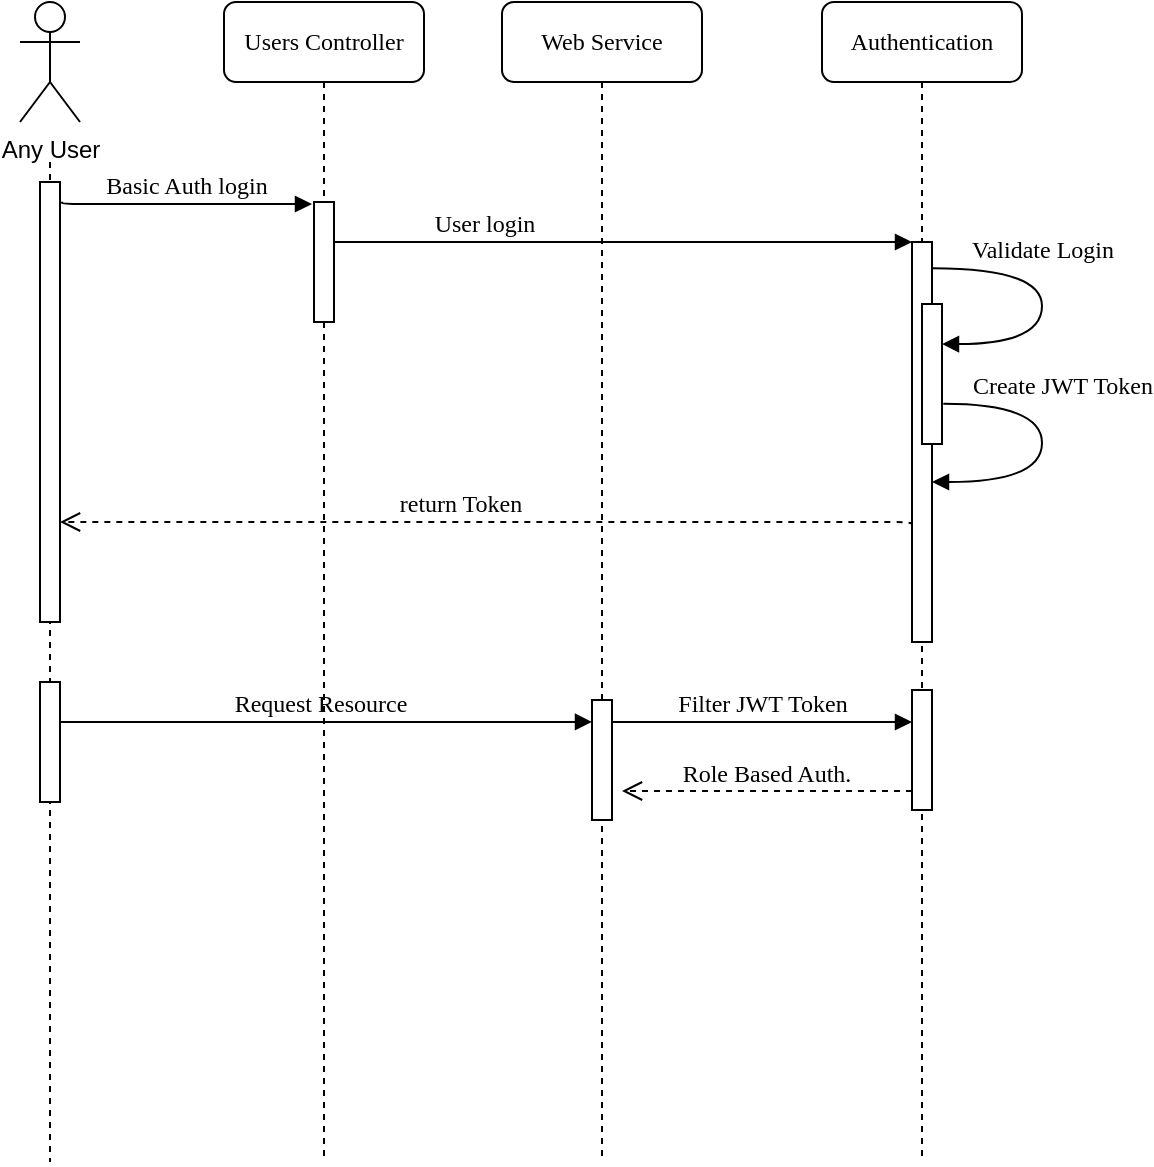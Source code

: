 <mxfile version="14.8.0" type="device"><diagram name="Page-1" id="13e1069c-82ec-6db2-03f1-153e76fe0fe0"><mxGraphModel dx="1222" dy="1180" grid="1" gridSize="10" guides="1" tooltips="1" connect="1" arrows="1" fold="1" page="1" pageScale="1" pageWidth="1100" pageHeight="850" background="none" math="0" shadow="0"><root><mxCell id="0"/><mxCell id="1" parent="0"/><mxCell id="7baba1c4bc27f4b0-2" value="Web Service" style="shape=umlLifeline;perimeter=lifelinePerimeter;whiteSpace=wrap;html=1;container=1;collapsible=0;recursiveResize=0;outlineConnect=0;rounded=1;shadow=0;comic=0;labelBackgroundColor=none;strokeWidth=1;fontFamily=Verdana;fontSize=12;align=center;" parent="1" vertex="1"><mxGeometry x="361" y="80" width="100" height="580" as="geometry"/></mxCell><mxCell id="7baba1c4bc27f4b0-3" value="Authentication" style="shape=umlLifeline;perimeter=lifelinePerimeter;whiteSpace=wrap;html=1;container=1;collapsible=0;recursiveResize=0;outlineConnect=0;rounded=1;shadow=0;comic=0;labelBackgroundColor=none;strokeWidth=1;fontFamily=Verdana;fontSize=12;align=center;" parent="1" vertex="1"><mxGeometry x="521" y="80" width="100" height="580" as="geometry"/></mxCell><mxCell id="7baba1c4bc27f4b0-13" value="" style="html=1;points=[];perimeter=orthogonalPerimeter;rounded=0;shadow=0;comic=0;labelBackgroundColor=none;strokeWidth=1;fontFamily=Verdana;fontSize=12;align=center;" parent="7baba1c4bc27f4b0-3" vertex="1"><mxGeometry x="45" y="120" width="10" height="200" as="geometry"/></mxCell><mxCell id="7baba1c4bc27f4b0-23" value="Request Resource" style="html=1;verticalAlign=bottom;endArrow=block;labelBackgroundColor=none;fontFamily=Verdana;fontSize=12;entryX=0;entryY=0.183;entryDx=0;entryDy=0;entryPerimeter=0;" parent="1" target="bdyiiVyh8avS3p27Ewj6-14" edge="1"><mxGeometry relative="1" as="geometry"><mxPoint x="135" y="440" as="sourcePoint"/><mxPoint x="400" y="440" as="targetPoint"/></mxGeometry></mxCell><mxCell id="7baba1c4bc27f4b0-11" value="Basic Auth login" style="html=1;verticalAlign=bottom;endArrow=block;labelBackgroundColor=none;fontFamily=Verdana;fontSize=12;edgeStyle=elbowEdgeStyle;elbow=vertical;exitX=1.1;exitY=0.045;exitDx=0;exitDy=0;exitPerimeter=0;entryX=-0.1;entryY=0.033;entryDx=0;entryDy=0;entryPerimeter=0;" parent="1" source="bdyiiVyh8avS3p27Ewj6-5" target="bdyiiVyh8avS3p27Ewj6-19" edge="1"><mxGeometry relative="1" as="geometry"><mxPoint x="155" y="180" as="sourcePoint"/><mxPoint x="260" y="180" as="targetPoint"/></mxGeometry></mxCell><mxCell id="7baba1c4bc27f4b0-14" value="User login" style="html=1;verticalAlign=bottom;endArrow=block;entryX=0;entryY=0;labelBackgroundColor=none;fontFamily=Verdana;fontSize=12;edgeStyle=elbowEdgeStyle;elbow=vertical;" parent="1" source="bdyiiVyh8avS3p27Ewj6-18" target="7baba1c4bc27f4b0-13" edge="1"><mxGeometry x="-0.467" relative="1" as="geometry"><mxPoint x="416" y="200" as="sourcePoint"/><mxPoint x="1" as="offset"/></mxGeometry></mxCell><mxCell id="bdyiiVyh8avS3p27Ewj6-4" style="edgeStyle=orthogonalEdgeStyle;rounded=0;orthogonalLoop=1;jettySize=auto;html=1;endArrow=none;endFill=0;dashed=1;" edge="1" parent="1"><mxGeometry relative="1" as="geometry"><mxPoint x="135" y="660" as="targetPoint"/><mxPoint x="135" y="160" as="sourcePoint"/></mxGeometry></mxCell><mxCell id="bdyiiVyh8avS3p27Ewj6-1" value="Any User" style="shape=umlActor;verticalLabelPosition=bottom;verticalAlign=top;html=1;outlineConnect=0;" vertex="1" parent="1"><mxGeometry x="120" y="80" width="30" height="60" as="geometry"/></mxCell><mxCell id="bdyiiVyh8avS3p27Ewj6-5" value="" style="html=1;points=[];perimeter=orthogonalPerimeter;rounded=0;shadow=0;comic=0;labelBackgroundColor=none;strokeWidth=1;fontFamily=Verdana;fontSize=12;align=center;" vertex="1" parent="1"><mxGeometry x="130" y="170" width="10" height="220" as="geometry"/></mxCell><mxCell id="bdyiiVyh8avS3p27Ewj6-7" value="" style="html=1;points=[];perimeter=orthogonalPerimeter;rounded=0;shadow=0;comic=0;labelBackgroundColor=none;strokeWidth=1;fontFamily=Verdana;fontSize=12;align=center;" vertex="1" parent="1"><mxGeometry x="571" y="231" width="10" height="70" as="geometry"/></mxCell><mxCell id="bdyiiVyh8avS3p27Ewj6-8" value="Validate Login" style="html=1;verticalAlign=bottom;endArrow=block;labelBackgroundColor=none;fontFamily=Verdana;fontSize=12;elbow=vertical;edgeStyle=orthogonalEdgeStyle;curved=1;entryX=1;entryY=0.286;entryPerimeter=0;exitX=1.038;exitY=0.345;exitPerimeter=0;" edge="1" parent="1" target="bdyiiVyh8avS3p27Ewj6-7"><mxGeometry x="-0.234" relative="1" as="geometry"><mxPoint x="576.38" y="213.1" as="sourcePoint"/><mxPoint x="576" y="161" as="targetPoint"/><Array as="points"><mxPoint x="631" y="213"/><mxPoint x="631" y="251"/></Array><mxPoint as="offset"/></mxGeometry></mxCell><mxCell id="bdyiiVyh8avS3p27Ewj6-9" value="Create JWT Token" style="html=1;verticalAlign=bottom;endArrow=block;labelBackgroundColor=none;fontFamily=Verdana;fontSize=12;elbow=vertical;edgeStyle=orthogonalEdgeStyle;curved=1;exitX=1.066;exitY=0.713;exitPerimeter=0;" edge="1" parent="1" source="bdyiiVyh8avS3p27Ewj6-7"><mxGeometry x="-0.312" y="10" relative="1" as="geometry"><mxPoint x="591.333" y="281" as="sourcePoint"/><mxPoint x="576" y="320" as="targetPoint"/><Array as="points"><mxPoint x="631" y="281"/><mxPoint x="631" y="320"/></Array><mxPoint as="offset"/></mxGeometry></mxCell><mxCell id="bdyiiVyh8avS3p27Ewj6-12" value="return Token" style="html=1;verticalAlign=bottom;endArrow=open;dashed=1;endSize=8;labelBackgroundColor=none;fontFamily=Verdana;fontSize=12;edgeStyle=elbowEdgeStyle;elbow=vertical;entryX=1;entryY=0.773;entryDx=0;entryDy=0;entryPerimeter=0;exitX=0;exitY=0.71;exitDx=0;exitDy=0;exitPerimeter=0;" edge="1" parent="1" source="7baba1c4bc27f4b0-13" target="bdyiiVyh8avS3p27Ewj6-5"><mxGeometry x="0.065" relative="1" as="geometry"><mxPoint x="313" y="340" as="targetPoint"/><Array as="points"><mxPoint x="388" y="340"/><mxPoint x="418" y="340"/></Array><mxPoint x="560" y="340" as="sourcePoint"/><mxPoint as="offset"/></mxGeometry></mxCell><mxCell id="bdyiiVyh8avS3p27Ewj6-13" value="" style="html=1;points=[];perimeter=orthogonalPerimeter;rounded=0;shadow=0;comic=0;labelBackgroundColor=none;strokeWidth=1;fontFamily=Verdana;fontSize=12;align=center;" vertex="1" parent="1"><mxGeometry x="130" y="420" width="10" height="60" as="geometry"/></mxCell><mxCell id="bdyiiVyh8avS3p27Ewj6-14" value="" style="html=1;points=[];perimeter=orthogonalPerimeter;rounded=0;shadow=0;comic=0;labelBackgroundColor=none;strokeWidth=1;fontFamily=Verdana;fontSize=12;align=center;" vertex="1" parent="1"><mxGeometry x="406" y="429" width="10" height="60" as="geometry"/></mxCell><mxCell id="bdyiiVyh8avS3p27Ewj6-15" value="" style="html=1;points=[];perimeter=orthogonalPerimeter;rounded=0;shadow=0;comic=0;labelBackgroundColor=none;strokeWidth=1;fontFamily=Verdana;fontSize=12;align=center;" vertex="1" parent="1"><mxGeometry x="566" y="424" width="10" height="60" as="geometry"/></mxCell><mxCell id="bdyiiVyh8avS3p27Ewj6-16" value="Filter JWT Token" style="html=1;verticalAlign=bottom;endArrow=block;entryX=0;entryY=0;labelBackgroundColor=none;fontFamily=Verdana;fontSize=12;edgeStyle=elbowEdgeStyle;elbow=vertical;" edge="1" parent="1"><mxGeometry relative="1" as="geometry"><mxPoint x="416" y="440" as="sourcePoint"/><mxPoint x="566" y="440.0" as="targetPoint"/></mxGeometry></mxCell><mxCell id="bdyiiVyh8avS3p27Ewj6-17" value="Role Based Auth." style="html=1;verticalAlign=bottom;endArrow=open;dashed=1;endSize=8;labelBackgroundColor=none;fontFamily=Verdana;fontSize=12;edgeStyle=elbowEdgeStyle;elbow=vertical;" edge="1" parent="1"><mxGeometry relative="1" as="geometry"><mxPoint x="421" y="475" as="targetPoint"/><Array as="points"><mxPoint x="511" y="474.5"/><mxPoint x="541" y="474.5"/></Array><mxPoint x="566" y="474.5" as="sourcePoint"/></mxGeometry></mxCell><mxCell id="bdyiiVyh8avS3p27Ewj6-18" value="Users Controller" style="shape=umlLifeline;perimeter=lifelinePerimeter;whiteSpace=wrap;html=1;container=1;collapsible=0;recursiveResize=0;outlineConnect=0;rounded=1;shadow=0;comic=0;labelBackgroundColor=none;strokeWidth=1;fontFamily=Verdana;fontSize=12;align=center;" vertex="1" parent="1"><mxGeometry x="222" y="80" width="100" height="580" as="geometry"/></mxCell><mxCell id="bdyiiVyh8avS3p27Ewj6-19" value="" style="html=1;points=[];perimeter=orthogonalPerimeter;rounded=0;shadow=0;comic=0;labelBackgroundColor=none;strokeWidth=1;fontFamily=Verdana;fontSize=12;align=center;" vertex="1" parent="bdyiiVyh8avS3p27Ewj6-18"><mxGeometry x="45" y="100" width="10" height="60" as="geometry"/></mxCell></root></mxGraphModel></diagram></mxfile>
